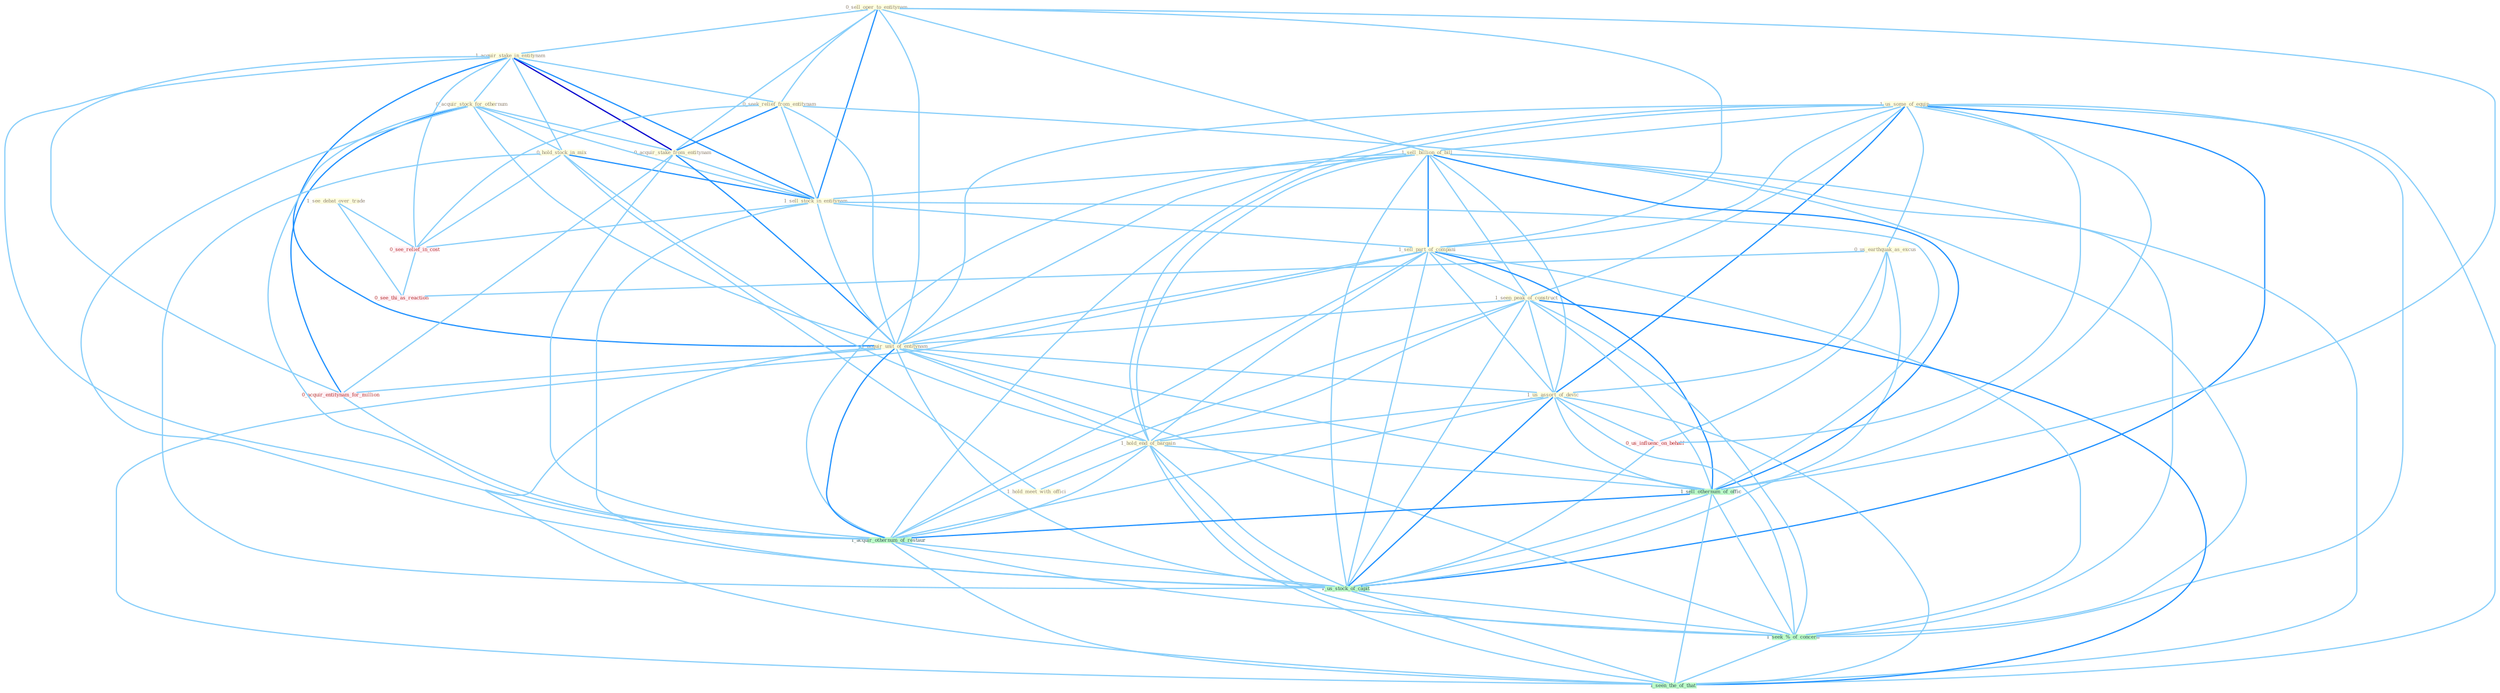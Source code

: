 Graph G{ 
    node
    [shape=polygon,style=filled,width=.5,height=.06,color="#BDFCC9",fixedsize=true,fontsize=4,
    fontcolor="#2f4f4f"];
    {node
    [color="#ffffe0", fontcolor="#8b7d6b"] "1_us_some_of_equip " "0_us_earthquak_as_excus " "0_sell_oper_to_entitynam " "1_acquir_stake_in_entitynam " "0_acquir_stock_for_othernum " "0_seek_relief_from_entitynam " "0_hold_stock_in_mix " "1_sell_billion_of_bill " "0_acquir_stake_from_entitynam " "1_sell_stock_in_entitynam " "1_see_debat_over_trade " "1_sell_part_of_compani " "1_seen_peak_of_construct " "1_acquir_unit_of_entitynam " "1_us_assort_of_devic " "1_hold_end_of_bargain " "1_hold_meet_with_offici "}
{node [color="#fff0f5", fontcolor="#b22222"] "0_acquir_entitynam_for_million " "0_us_influenc_on_behalf " "0_see_relief_in_cost " "0_see_thi_as_reaction "}
edge [color="#B0E2FF"];

	"1_us_some_of_equip " -- "0_us_earthquak_as_excus " [w="1", color="#87cefa" ];
	"1_us_some_of_equip " -- "1_sell_billion_of_bill " [w="1", color="#87cefa" ];
	"1_us_some_of_equip " -- "1_sell_part_of_compani " [w="1", color="#87cefa" ];
	"1_us_some_of_equip " -- "1_seen_peak_of_construct " [w="1", color="#87cefa" ];
	"1_us_some_of_equip " -- "1_acquir_unit_of_entitynam " [w="1", color="#87cefa" ];
	"1_us_some_of_equip " -- "1_us_assort_of_devic " [w="2", color="#1e90ff" , len=0.8];
	"1_us_some_of_equip " -- "1_hold_end_of_bargain " [w="1", color="#87cefa" ];
	"1_us_some_of_equip " -- "1_sell_othernum_of_offic " [w="1", color="#87cefa" ];
	"1_us_some_of_equip " -- "0_us_influenc_on_behalf " [w="1", color="#87cefa" ];
	"1_us_some_of_equip " -- "1_acquir_othernum_of_restaur " [w="1", color="#87cefa" ];
	"1_us_some_of_equip " -- "1_us_stock_of_capit " [w="2", color="#1e90ff" , len=0.8];
	"1_us_some_of_equip " -- "1_seek_%_of_concern " [w="1", color="#87cefa" ];
	"1_us_some_of_equip " -- "1_seen_the_of_that " [w="1", color="#87cefa" ];
	"0_us_earthquak_as_excus " -- "1_us_assort_of_devic " [w="1", color="#87cefa" ];
	"0_us_earthquak_as_excus " -- "0_us_influenc_on_behalf " [w="1", color="#87cefa" ];
	"0_us_earthquak_as_excus " -- "0_see_thi_as_reaction " [w="1", color="#87cefa" ];
	"0_us_earthquak_as_excus " -- "1_us_stock_of_capit " [w="1", color="#87cefa" ];
	"0_sell_oper_to_entitynam " -- "1_acquir_stake_in_entitynam " [w="1", color="#87cefa" ];
	"0_sell_oper_to_entitynam " -- "0_seek_relief_from_entitynam " [w="1", color="#87cefa" ];
	"0_sell_oper_to_entitynam " -- "1_sell_billion_of_bill " [w="1", color="#87cefa" ];
	"0_sell_oper_to_entitynam " -- "0_acquir_stake_from_entitynam " [w="1", color="#87cefa" ];
	"0_sell_oper_to_entitynam " -- "1_sell_stock_in_entitynam " [w="2", color="#1e90ff" , len=0.8];
	"0_sell_oper_to_entitynam " -- "1_sell_part_of_compani " [w="1", color="#87cefa" ];
	"0_sell_oper_to_entitynam " -- "1_acquir_unit_of_entitynam " [w="1", color="#87cefa" ];
	"0_sell_oper_to_entitynam " -- "1_sell_othernum_of_offic " [w="1", color="#87cefa" ];
	"1_acquir_stake_in_entitynam " -- "0_acquir_stock_for_othernum " [w="1", color="#87cefa" ];
	"1_acquir_stake_in_entitynam " -- "0_seek_relief_from_entitynam " [w="1", color="#87cefa" ];
	"1_acquir_stake_in_entitynam " -- "0_hold_stock_in_mix " [w="1", color="#87cefa" ];
	"1_acquir_stake_in_entitynam " -- "0_acquir_stake_from_entitynam " [w="3", color="#0000cd" , len=0.6];
	"1_acquir_stake_in_entitynam " -- "1_sell_stock_in_entitynam " [w="2", color="#1e90ff" , len=0.8];
	"1_acquir_stake_in_entitynam " -- "1_acquir_unit_of_entitynam " [w="2", color="#1e90ff" , len=0.8];
	"1_acquir_stake_in_entitynam " -- "0_acquir_entitynam_for_million " [w="1", color="#87cefa" ];
	"1_acquir_stake_in_entitynam " -- "0_see_relief_in_cost " [w="1", color="#87cefa" ];
	"1_acquir_stake_in_entitynam " -- "1_acquir_othernum_of_restaur " [w="1", color="#87cefa" ];
	"0_acquir_stock_for_othernum " -- "0_hold_stock_in_mix " [w="1", color="#87cefa" ];
	"0_acquir_stock_for_othernum " -- "0_acquir_stake_from_entitynam " [w="1", color="#87cefa" ];
	"0_acquir_stock_for_othernum " -- "1_sell_stock_in_entitynam " [w="1", color="#87cefa" ];
	"0_acquir_stock_for_othernum " -- "1_acquir_unit_of_entitynam " [w="1", color="#87cefa" ];
	"0_acquir_stock_for_othernum " -- "0_acquir_entitynam_for_million " [w="2", color="#1e90ff" , len=0.8];
	"0_acquir_stock_for_othernum " -- "1_acquir_othernum_of_restaur " [w="1", color="#87cefa" ];
	"0_acquir_stock_for_othernum " -- "1_us_stock_of_capit " [w="1", color="#87cefa" ];
	"0_seek_relief_from_entitynam " -- "0_acquir_stake_from_entitynam " [w="2", color="#1e90ff" , len=0.8];
	"0_seek_relief_from_entitynam " -- "1_sell_stock_in_entitynam " [w="1", color="#87cefa" ];
	"0_seek_relief_from_entitynam " -- "1_acquir_unit_of_entitynam " [w="1", color="#87cefa" ];
	"0_seek_relief_from_entitynam " -- "0_see_relief_in_cost " [w="1", color="#87cefa" ];
	"0_seek_relief_from_entitynam " -- "1_seek_%_of_concern " [w="1", color="#87cefa" ];
	"0_hold_stock_in_mix " -- "1_sell_stock_in_entitynam " [w="2", color="#1e90ff" , len=0.8];
	"0_hold_stock_in_mix " -- "1_hold_end_of_bargain " [w="1", color="#87cefa" ];
	"0_hold_stock_in_mix " -- "1_hold_meet_with_offici " [w="1", color="#87cefa" ];
	"0_hold_stock_in_mix " -- "0_see_relief_in_cost " [w="1", color="#87cefa" ];
	"0_hold_stock_in_mix " -- "1_us_stock_of_capit " [w="1", color="#87cefa" ];
	"1_sell_billion_of_bill " -- "1_sell_stock_in_entitynam " [w="1", color="#87cefa" ];
	"1_sell_billion_of_bill " -- "1_sell_part_of_compani " [w="2", color="#1e90ff" , len=0.8];
	"1_sell_billion_of_bill " -- "1_seen_peak_of_construct " [w="1", color="#87cefa" ];
	"1_sell_billion_of_bill " -- "1_acquir_unit_of_entitynam " [w="1", color="#87cefa" ];
	"1_sell_billion_of_bill " -- "1_us_assort_of_devic " [w="1", color="#87cefa" ];
	"1_sell_billion_of_bill " -- "1_hold_end_of_bargain " [w="1", color="#87cefa" ];
	"1_sell_billion_of_bill " -- "1_sell_othernum_of_offic " [w="2", color="#1e90ff" , len=0.8];
	"1_sell_billion_of_bill " -- "1_acquir_othernum_of_restaur " [w="1", color="#87cefa" ];
	"1_sell_billion_of_bill " -- "1_us_stock_of_capit " [w="1", color="#87cefa" ];
	"1_sell_billion_of_bill " -- "1_seek_%_of_concern " [w="1", color="#87cefa" ];
	"1_sell_billion_of_bill " -- "1_seen_the_of_that " [w="1", color="#87cefa" ];
	"0_acquir_stake_from_entitynam " -- "1_sell_stock_in_entitynam " [w="1", color="#87cefa" ];
	"0_acquir_stake_from_entitynam " -- "1_acquir_unit_of_entitynam " [w="2", color="#1e90ff" , len=0.8];
	"0_acquir_stake_from_entitynam " -- "0_acquir_entitynam_for_million " [w="1", color="#87cefa" ];
	"0_acquir_stake_from_entitynam " -- "1_acquir_othernum_of_restaur " [w="1", color="#87cefa" ];
	"1_sell_stock_in_entitynam " -- "1_sell_part_of_compani " [w="1", color="#87cefa" ];
	"1_sell_stock_in_entitynam " -- "1_acquir_unit_of_entitynam " [w="1", color="#87cefa" ];
	"1_sell_stock_in_entitynam " -- "1_sell_othernum_of_offic " [w="1", color="#87cefa" ];
	"1_sell_stock_in_entitynam " -- "0_see_relief_in_cost " [w="1", color="#87cefa" ];
	"1_sell_stock_in_entitynam " -- "1_us_stock_of_capit " [w="1", color="#87cefa" ];
	"1_see_debat_over_trade " -- "0_see_relief_in_cost " [w="1", color="#87cefa" ];
	"1_see_debat_over_trade " -- "0_see_thi_as_reaction " [w="1", color="#87cefa" ];
	"1_sell_part_of_compani " -- "1_seen_peak_of_construct " [w="1", color="#87cefa" ];
	"1_sell_part_of_compani " -- "1_acquir_unit_of_entitynam " [w="1", color="#87cefa" ];
	"1_sell_part_of_compani " -- "1_us_assort_of_devic " [w="1", color="#87cefa" ];
	"1_sell_part_of_compani " -- "1_hold_end_of_bargain " [w="1", color="#87cefa" ];
	"1_sell_part_of_compani " -- "1_sell_othernum_of_offic " [w="2", color="#1e90ff" , len=0.8];
	"1_sell_part_of_compani " -- "1_acquir_othernum_of_restaur " [w="1", color="#87cefa" ];
	"1_sell_part_of_compani " -- "1_us_stock_of_capit " [w="1", color="#87cefa" ];
	"1_sell_part_of_compani " -- "1_seek_%_of_concern " [w="1", color="#87cefa" ];
	"1_sell_part_of_compani " -- "1_seen_the_of_that " [w="1", color="#87cefa" ];
	"1_seen_peak_of_construct " -- "1_acquir_unit_of_entitynam " [w="1", color="#87cefa" ];
	"1_seen_peak_of_construct " -- "1_us_assort_of_devic " [w="1", color="#87cefa" ];
	"1_seen_peak_of_construct " -- "1_hold_end_of_bargain " [w="1", color="#87cefa" ];
	"1_seen_peak_of_construct " -- "1_sell_othernum_of_offic " [w="1", color="#87cefa" ];
	"1_seen_peak_of_construct " -- "1_acquir_othernum_of_restaur " [w="1", color="#87cefa" ];
	"1_seen_peak_of_construct " -- "1_us_stock_of_capit " [w="1", color="#87cefa" ];
	"1_seen_peak_of_construct " -- "1_seek_%_of_concern " [w="1", color="#87cefa" ];
	"1_seen_peak_of_construct " -- "1_seen_the_of_that " [w="2", color="#1e90ff" , len=0.8];
	"1_acquir_unit_of_entitynam " -- "1_us_assort_of_devic " [w="1", color="#87cefa" ];
	"1_acquir_unit_of_entitynam " -- "1_hold_end_of_bargain " [w="1", color="#87cefa" ];
	"1_acquir_unit_of_entitynam " -- "0_acquir_entitynam_for_million " [w="1", color="#87cefa" ];
	"1_acquir_unit_of_entitynam " -- "1_sell_othernum_of_offic " [w="1", color="#87cefa" ];
	"1_acquir_unit_of_entitynam " -- "1_acquir_othernum_of_restaur " [w="2", color="#1e90ff" , len=0.8];
	"1_acquir_unit_of_entitynam " -- "1_us_stock_of_capit " [w="1", color="#87cefa" ];
	"1_acquir_unit_of_entitynam " -- "1_seek_%_of_concern " [w="1", color="#87cefa" ];
	"1_acquir_unit_of_entitynam " -- "1_seen_the_of_that " [w="1", color="#87cefa" ];
	"1_us_assort_of_devic " -- "1_hold_end_of_bargain " [w="1", color="#87cefa" ];
	"1_us_assort_of_devic " -- "1_sell_othernum_of_offic " [w="1", color="#87cefa" ];
	"1_us_assort_of_devic " -- "0_us_influenc_on_behalf " [w="1", color="#87cefa" ];
	"1_us_assort_of_devic " -- "1_acquir_othernum_of_restaur " [w="1", color="#87cefa" ];
	"1_us_assort_of_devic " -- "1_us_stock_of_capit " [w="2", color="#1e90ff" , len=0.8];
	"1_us_assort_of_devic " -- "1_seek_%_of_concern " [w="1", color="#87cefa" ];
	"1_us_assort_of_devic " -- "1_seen_the_of_that " [w="1", color="#87cefa" ];
	"1_hold_end_of_bargain " -- "1_hold_meet_with_offici " [w="1", color="#87cefa" ];
	"1_hold_end_of_bargain " -- "1_sell_othernum_of_offic " [w="1", color="#87cefa" ];
	"1_hold_end_of_bargain " -- "1_acquir_othernum_of_restaur " [w="1", color="#87cefa" ];
	"1_hold_end_of_bargain " -- "1_us_stock_of_capit " [w="1", color="#87cefa" ];
	"1_hold_end_of_bargain " -- "1_seek_%_of_concern " [w="1", color="#87cefa" ];
	"1_hold_end_of_bargain " -- "1_seen_the_of_that " [w="1", color="#87cefa" ];
	"0_acquir_entitynam_for_million " -- "1_acquir_othernum_of_restaur " [w="1", color="#87cefa" ];
	"1_sell_othernum_of_offic " -- "1_acquir_othernum_of_restaur " [w="2", color="#1e90ff" , len=0.8];
	"1_sell_othernum_of_offic " -- "1_us_stock_of_capit " [w="1", color="#87cefa" ];
	"1_sell_othernum_of_offic " -- "1_seek_%_of_concern " [w="1", color="#87cefa" ];
	"1_sell_othernum_of_offic " -- "1_seen_the_of_that " [w="1", color="#87cefa" ];
	"0_us_influenc_on_behalf " -- "1_us_stock_of_capit " [w="1", color="#87cefa" ];
	"0_see_relief_in_cost " -- "0_see_thi_as_reaction " [w="1", color="#87cefa" ];
	"1_acquir_othernum_of_restaur " -- "1_us_stock_of_capit " [w="1", color="#87cefa" ];
	"1_acquir_othernum_of_restaur " -- "1_seek_%_of_concern " [w="1", color="#87cefa" ];
	"1_acquir_othernum_of_restaur " -- "1_seen_the_of_that " [w="1", color="#87cefa" ];
	"1_us_stock_of_capit " -- "1_seek_%_of_concern " [w="1", color="#87cefa" ];
	"1_us_stock_of_capit " -- "1_seen_the_of_that " [w="1", color="#87cefa" ];
	"1_seek_%_of_concern " -- "1_seen_the_of_that " [w="1", color="#87cefa" ];
}